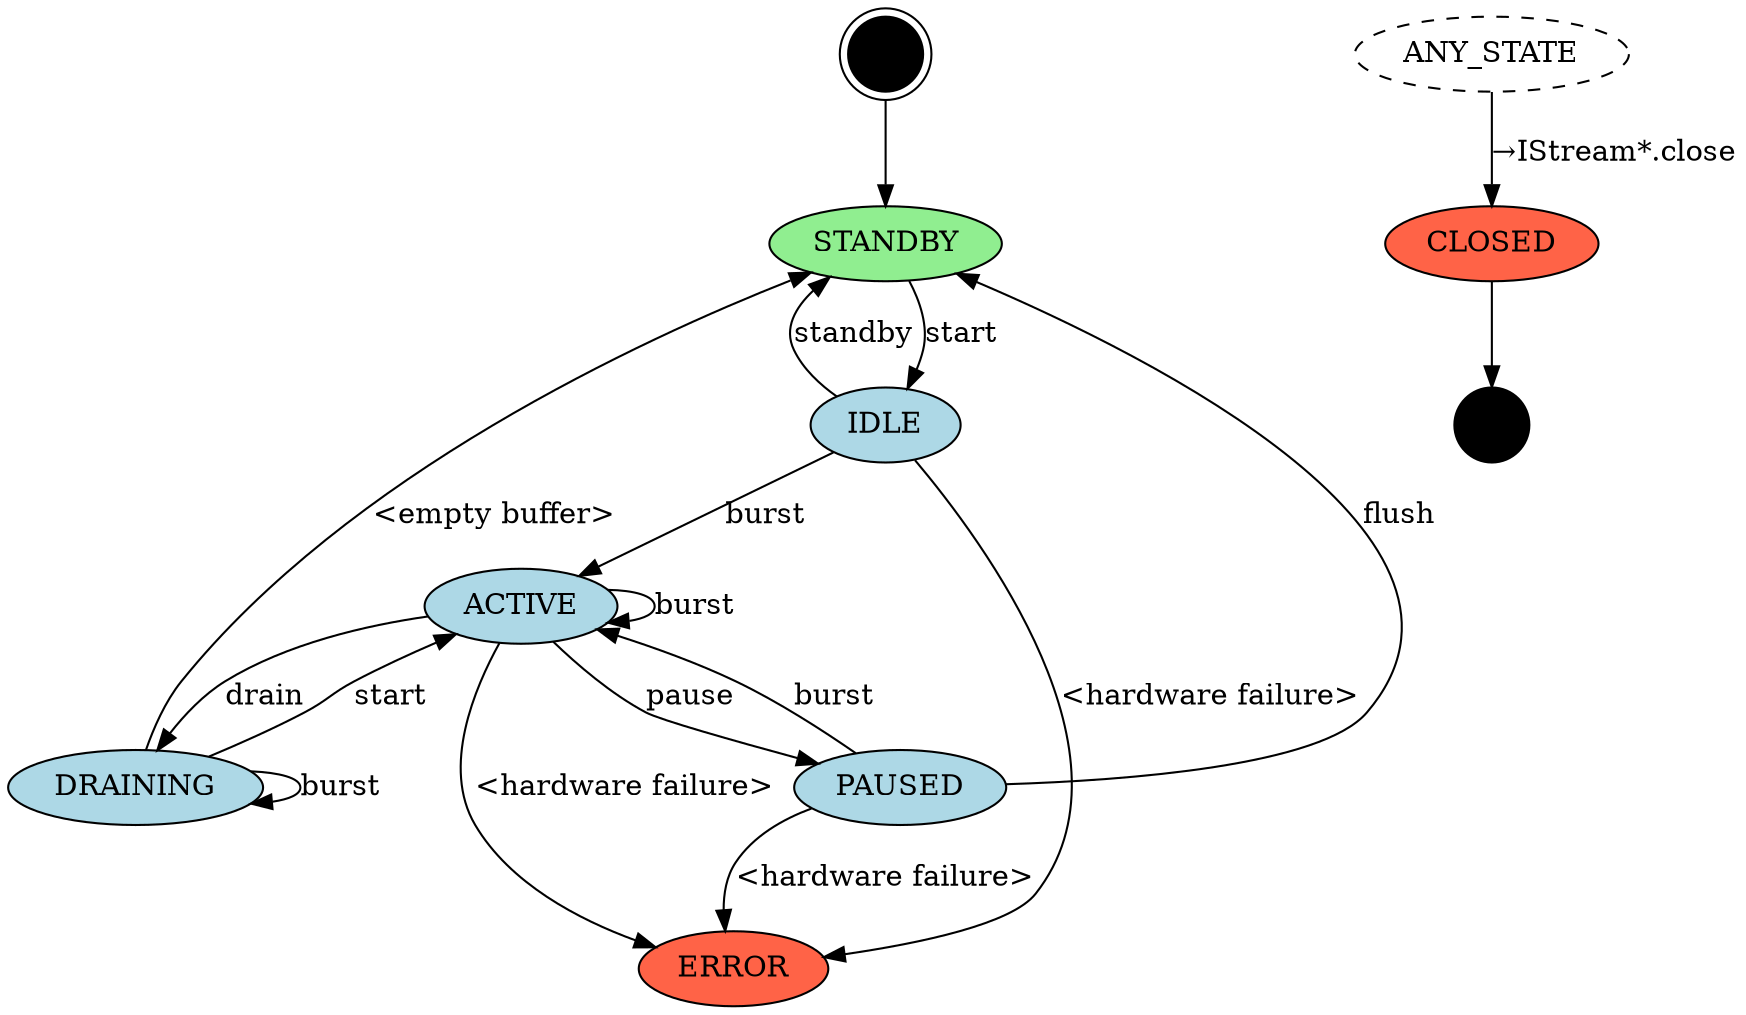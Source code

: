 // Copyright (C) 2022 The Android Open Source Project
//
// Licensed under the Apache License, Version 2.0 (the "License");
// you may not use this file except in compliance with the License.
// You may obtain a copy of the License at
//
//      http://www.apache.org/licenses/LICENSE-2.0
//
// Unless required by applicable law or agreed to in writing, software
// distributed under the License is distributed on an "AS IS" BASIS,
// WITHOUT WARRANTIES OR CONDITIONS OF ANY KIND, either express or implied.
// See the License for the specific language governing permissions and
// limitations under the License.

// To render: dot -Tpng stream-in-sm.gv -o stream-in-sm.png
digraph stream_in_state_machine {
    node [shape=doublecircle style=filled fillcolor=black width=0.5] I;
    node [shape=point width=0.5] F;
    node [shape=oval width=1];
    node [fillcolor=lightgreen] STANDBY;  // buffer is empty
    node [fillcolor=tomato] CLOSED;
    node [fillcolor=tomato] ERROR;
    node [style=dashed] ANY_STATE;
    node [fillcolor=lightblue style=filled];
    I -> STANDBY;
    STANDBY -> IDLE [label="start"];    // producer -> active
    IDLE -> STANDBY [label="standby"];  // producer -> passive, buffer is cleared
    IDLE -> ACTIVE [label="burst"];     // consumer -> active
    ACTIVE -> ACTIVE [label="burst"];
    ACTIVE -> PAUSED [label="pause"];   // consumer -> passive
    ACTIVE -> DRAINING [label="drain"]; // producer -> passive
    PAUSED -> ACTIVE [label="burst"];   // consumer -> active
    PAUSED -> STANDBY [label="flush"];  // producer -> passive, buffer is cleared
    DRAINING -> DRAINING [label="burst"];
    DRAINING -> ACTIVE [label="start"];  // producer -> active
    DRAINING -> STANDBY [label="<empty buffer>"];  // consumer deactivates
    IDLE -> ERROR [label="<hardware failure>"];
    ACTIVE -> ERROR [label="<hardware failure>"];
    PAUSED -> ERROR [label="<hardware failure>"];
    ANY_STATE -> CLOSED [label="→IStream*.close"];
    CLOSED -> F;
}
